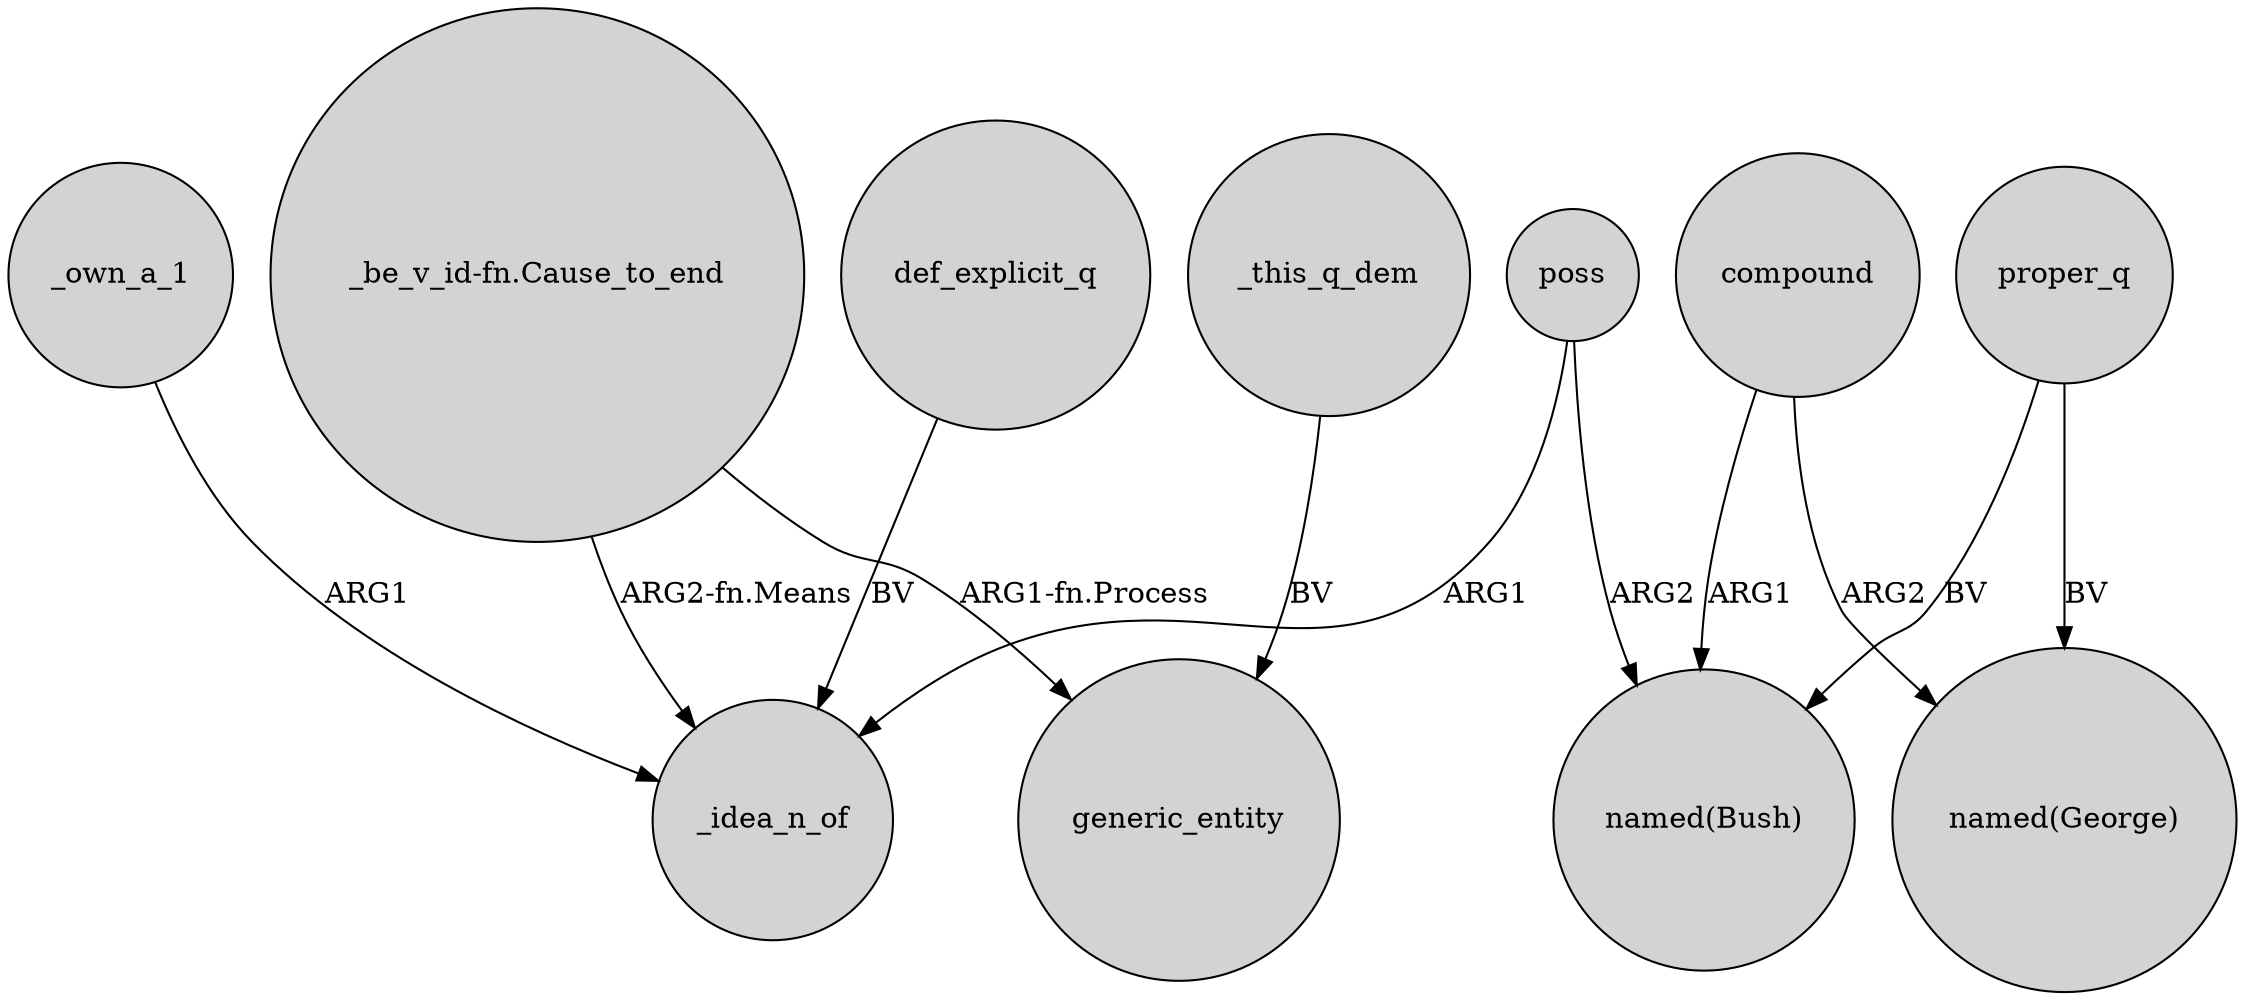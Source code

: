 digraph {
	node [shape=circle style=filled]
	"_be_v_id-fn.Cause_to_end" -> _idea_n_of [label="ARG2-fn.Means"]
	poss -> _idea_n_of [label=ARG1]
	poss -> "named(Bush)" [label=ARG2]
	proper_q -> "named(George)" [label=BV]
	_own_a_1 -> _idea_n_of [label=ARG1]
	"_be_v_id-fn.Cause_to_end" -> generic_entity [label="ARG1-fn.Process"]
	compound -> "named(Bush)" [label=ARG1]
	def_explicit_q -> _idea_n_of [label=BV]
	proper_q -> "named(Bush)" [label=BV]
	_this_q_dem -> generic_entity [label=BV]
	compound -> "named(George)" [label=ARG2]
}
